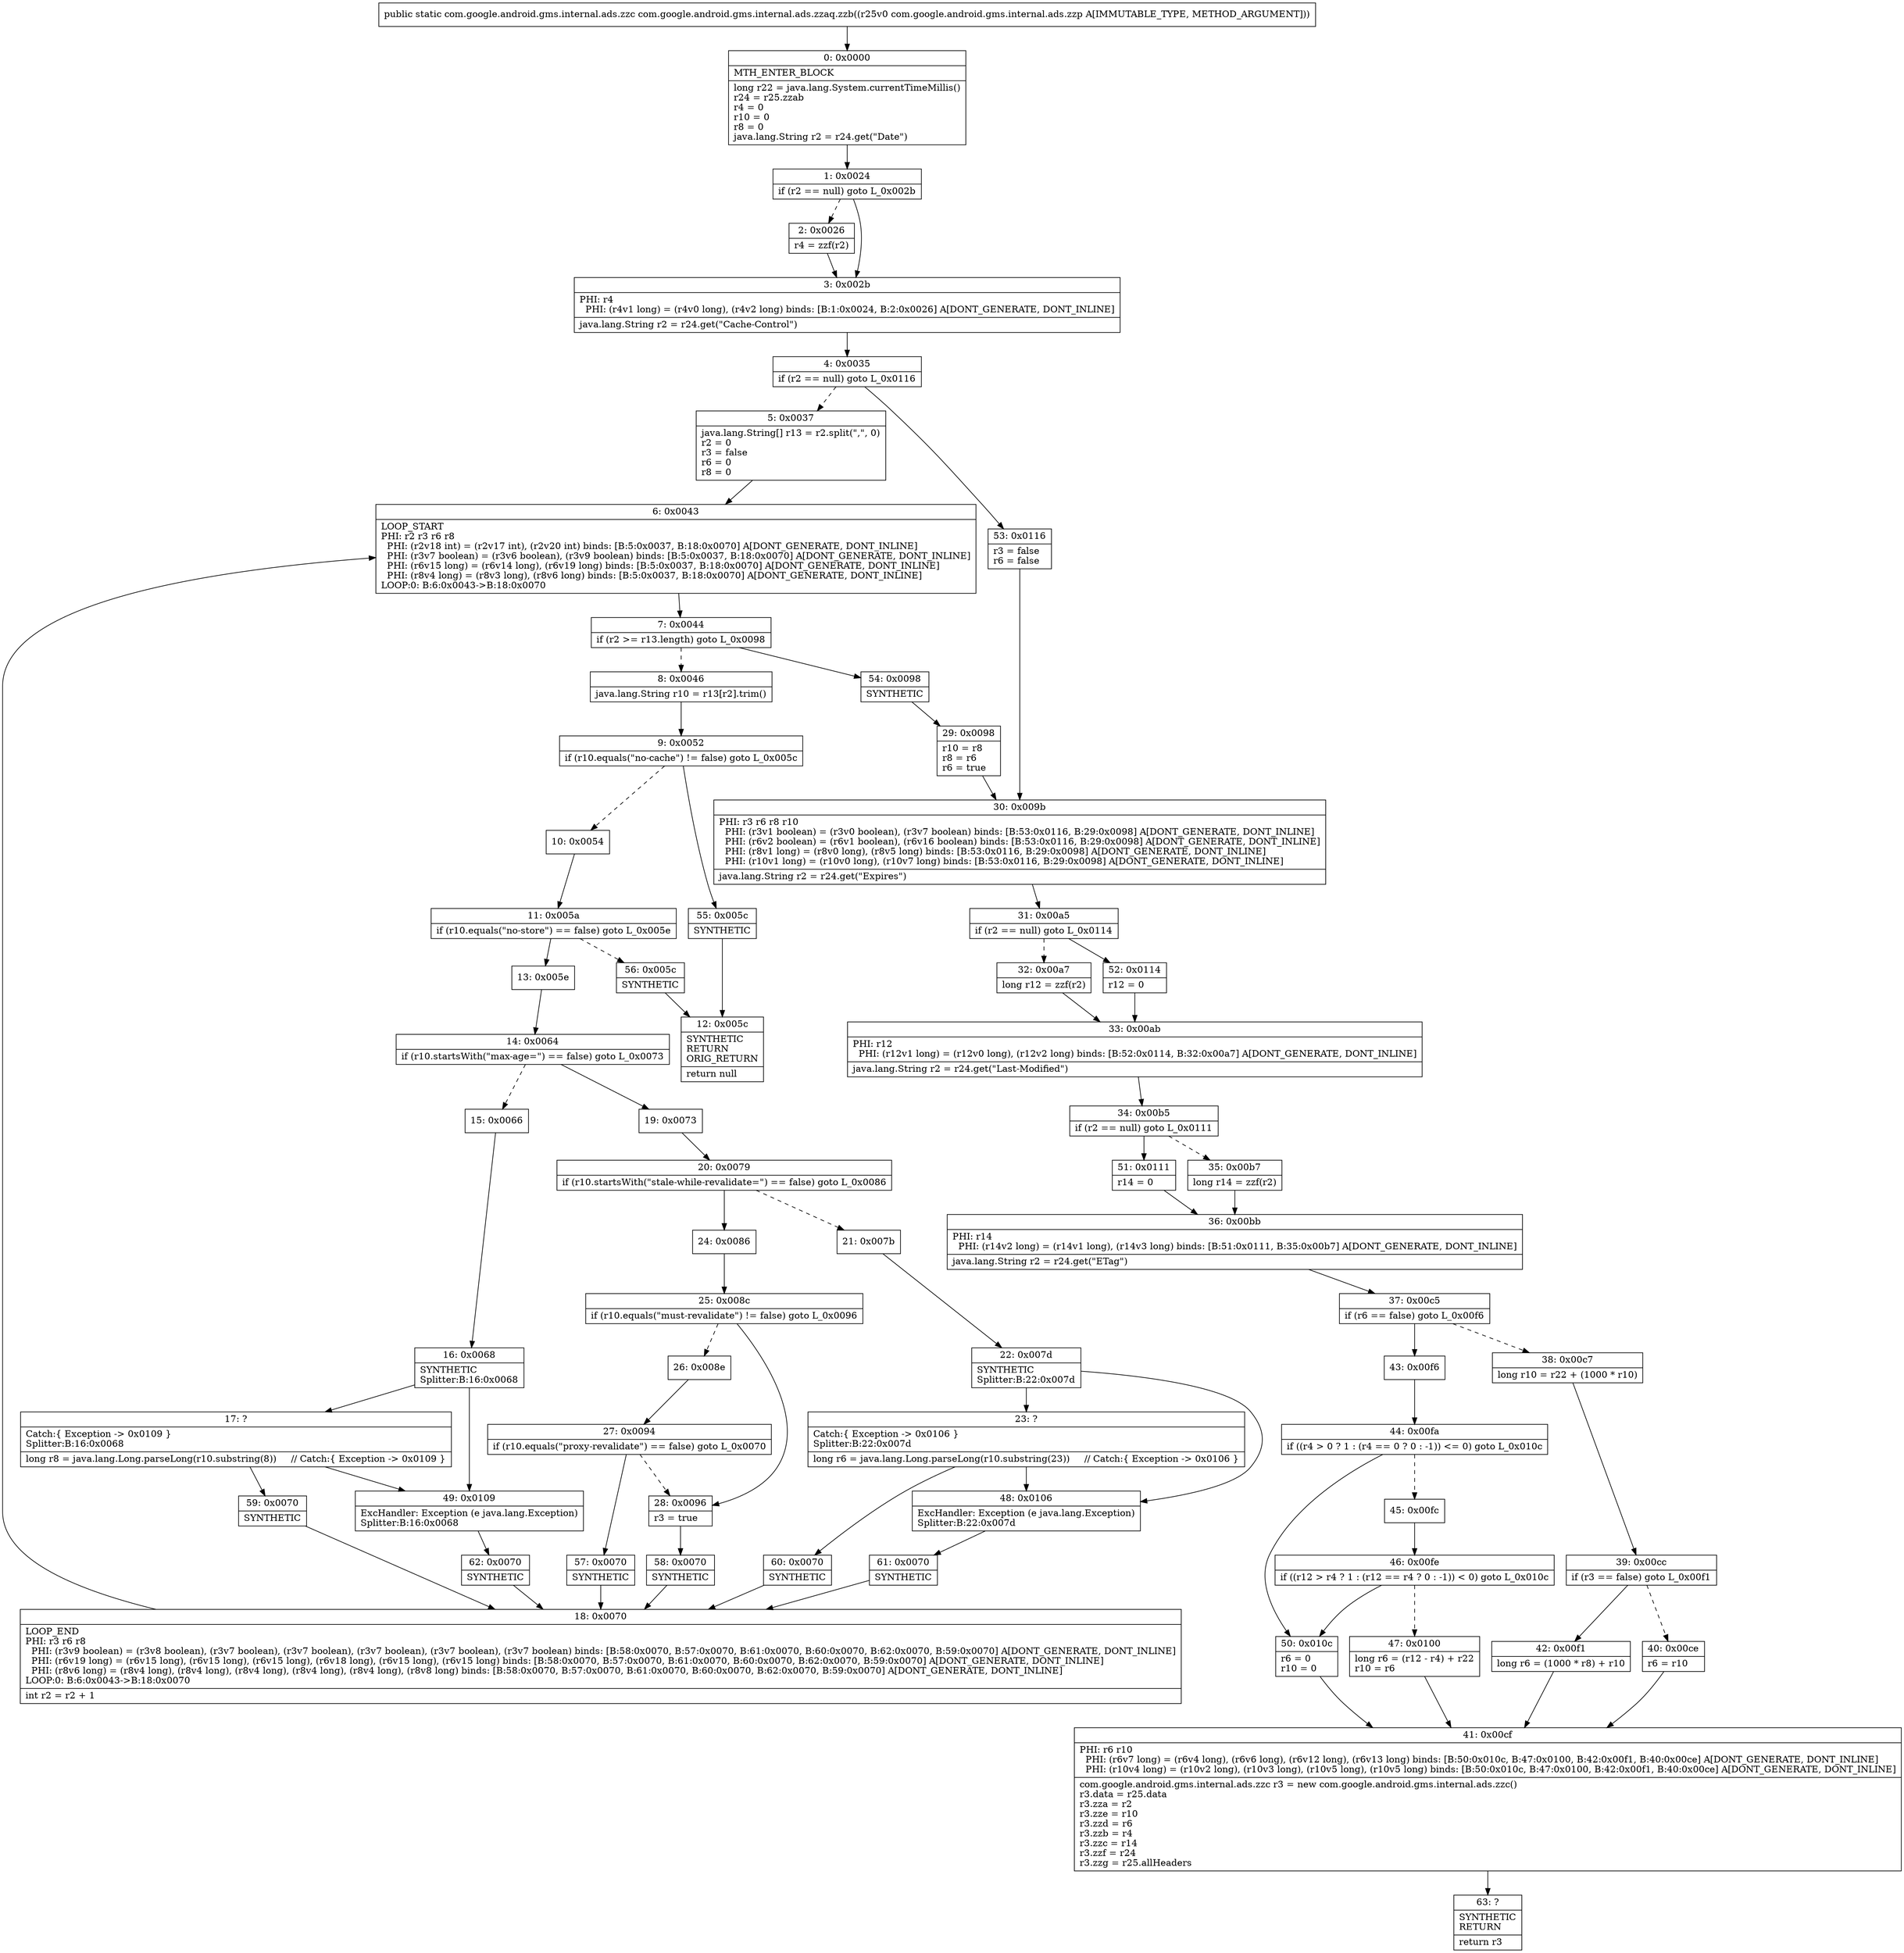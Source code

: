 digraph "CFG forcom.google.android.gms.internal.ads.zzaq.zzb(Lcom\/google\/android\/gms\/internal\/ads\/zzp;)Lcom\/google\/android\/gms\/internal\/ads\/zzc;" {
Node_0 [shape=record,label="{0\:\ 0x0000|MTH_ENTER_BLOCK\l|long r22 = java.lang.System.currentTimeMillis()\lr24 = r25.zzab\lr4 = 0\lr10 = 0\lr8 = 0\ljava.lang.String r2 = r24.get(\"Date\")\l}"];
Node_1 [shape=record,label="{1\:\ 0x0024|if (r2 == null) goto L_0x002b\l}"];
Node_2 [shape=record,label="{2\:\ 0x0026|r4 = zzf(r2)\l}"];
Node_3 [shape=record,label="{3\:\ 0x002b|PHI: r4 \l  PHI: (r4v1 long) = (r4v0 long), (r4v2 long) binds: [B:1:0x0024, B:2:0x0026] A[DONT_GENERATE, DONT_INLINE]\l|java.lang.String r2 = r24.get(\"Cache\-Control\")\l}"];
Node_4 [shape=record,label="{4\:\ 0x0035|if (r2 == null) goto L_0x0116\l}"];
Node_5 [shape=record,label="{5\:\ 0x0037|java.lang.String[] r13 = r2.split(\",\", 0)\lr2 = 0\lr3 = false\lr6 = 0\lr8 = 0\l}"];
Node_6 [shape=record,label="{6\:\ 0x0043|LOOP_START\lPHI: r2 r3 r6 r8 \l  PHI: (r2v18 int) = (r2v17 int), (r2v20 int) binds: [B:5:0x0037, B:18:0x0070] A[DONT_GENERATE, DONT_INLINE]\l  PHI: (r3v7 boolean) = (r3v6 boolean), (r3v9 boolean) binds: [B:5:0x0037, B:18:0x0070] A[DONT_GENERATE, DONT_INLINE]\l  PHI: (r6v15 long) = (r6v14 long), (r6v19 long) binds: [B:5:0x0037, B:18:0x0070] A[DONT_GENERATE, DONT_INLINE]\l  PHI: (r8v4 long) = (r8v3 long), (r8v6 long) binds: [B:5:0x0037, B:18:0x0070] A[DONT_GENERATE, DONT_INLINE]\lLOOP:0: B:6:0x0043\-\>B:18:0x0070\l}"];
Node_7 [shape=record,label="{7\:\ 0x0044|if (r2 \>= r13.length) goto L_0x0098\l}"];
Node_8 [shape=record,label="{8\:\ 0x0046|java.lang.String r10 = r13[r2].trim()\l}"];
Node_9 [shape=record,label="{9\:\ 0x0052|if (r10.equals(\"no\-cache\") != false) goto L_0x005c\l}"];
Node_10 [shape=record,label="{10\:\ 0x0054}"];
Node_11 [shape=record,label="{11\:\ 0x005a|if (r10.equals(\"no\-store\") == false) goto L_0x005e\l}"];
Node_12 [shape=record,label="{12\:\ 0x005c|SYNTHETIC\lRETURN\lORIG_RETURN\l|return null\l}"];
Node_13 [shape=record,label="{13\:\ 0x005e}"];
Node_14 [shape=record,label="{14\:\ 0x0064|if (r10.startsWith(\"max\-age=\") == false) goto L_0x0073\l}"];
Node_15 [shape=record,label="{15\:\ 0x0066}"];
Node_16 [shape=record,label="{16\:\ 0x0068|SYNTHETIC\lSplitter:B:16:0x0068\l}"];
Node_17 [shape=record,label="{17\:\ ?|Catch:\{ Exception \-\> 0x0109 \}\lSplitter:B:16:0x0068\l|long r8 = java.lang.Long.parseLong(r10.substring(8))     \/\/ Catch:\{ Exception \-\> 0x0109 \}\l}"];
Node_18 [shape=record,label="{18\:\ 0x0070|LOOP_END\lPHI: r3 r6 r8 \l  PHI: (r3v9 boolean) = (r3v8 boolean), (r3v7 boolean), (r3v7 boolean), (r3v7 boolean), (r3v7 boolean), (r3v7 boolean) binds: [B:58:0x0070, B:57:0x0070, B:61:0x0070, B:60:0x0070, B:62:0x0070, B:59:0x0070] A[DONT_GENERATE, DONT_INLINE]\l  PHI: (r6v19 long) = (r6v15 long), (r6v15 long), (r6v15 long), (r6v18 long), (r6v15 long), (r6v15 long) binds: [B:58:0x0070, B:57:0x0070, B:61:0x0070, B:60:0x0070, B:62:0x0070, B:59:0x0070] A[DONT_GENERATE, DONT_INLINE]\l  PHI: (r8v6 long) = (r8v4 long), (r8v4 long), (r8v4 long), (r8v4 long), (r8v4 long), (r8v8 long) binds: [B:58:0x0070, B:57:0x0070, B:61:0x0070, B:60:0x0070, B:62:0x0070, B:59:0x0070] A[DONT_GENERATE, DONT_INLINE]\lLOOP:0: B:6:0x0043\-\>B:18:0x0070\l|int r2 = r2 + 1\l}"];
Node_19 [shape=record,label="{19\:\ 0x0073}"];
Node_20 [shape=record,label="{20\:\ 0x0079|if (r10.startsWith(\"stale\-while\-revalidate=\") == false) goto L_0x0086\l}"];
Node_21 [shape=record,label="{21\:\ 0x007b}"];
Node_22 [shape=record,label="{22\:\ 0x007d|SYNTHETIC\lSplitter:B:22:0x007d\l}"];
Node_23 [shape=record,label="{23\:\ ?|Catch:\{ Exception \-\> 0x0106 \}\lSplitter:B:22:0x007d\l|long r6 = java.lang.Long.parseLong(r10.substring(23))     \/\/ Catch:\{ Exception \-\> 0x0106 \}\l}"];
Node_24 [shape=record,label="{24\:\ 0x0086}"];
Node_25 [shape=record,label="{25\:\ 0x008c|if (r10.equals(\"must\-revalidate\") != false) goto L_0x0096\l}"];
Node_26 [shape=record,label="{26\:\ 0x008e}"];
Node_27 [shape=record,label="{27\:\ 0x0094|if (r10.equals(\"proxy\-revalidate\") == false) goto L_0x0070\l}"];
Node_28 [shape=record,label="{28\:\ 0x0096|r3 = true\l}"];
Node_29 [shape=record,label="{29\:\ 0x0098|r10 = r8\lr8 = r6\lr6 = true\l}"];
Node_30 [shape=record,label="{30\:\ 0x009b|PHI: r3 r6 r8 r10 \l  PHI: (r3v1 boolean) = (r3v0 boolean), (r3v7 boolean) binds: [B:53:0x0116, B:29:0x0098] A[DONT_GENERATE, DONT_INLINE]\l  PHI: (r6v2 boolean) = (r6v1 boolean), (r6v16 boolean) binds: [B:53:0x0116, B:29:0x0098] A[DONT_GENERATE, DONT_INLINE]\l  PHI: (r8v1 long) = (r8v0 long), (r8v5 long) binds: [B:53:0x0116, B:29:0x0098] A[DONT_GENERATE, DONT_INLINE]\l  PHI: (r10v1 long) = (r10v0 long), (r10v7 long) binds: [B:53:0x0116, B:29:0x0098] A[DONT_GENERATE, DONT_INLINE]\l|java.lang.String r2 = r24.get(\"Expires\")\l}"];
Node_31 [shape=record,label="{31\:\ 0x00a5|if (r2 == null) goto L_0x0114\l}"];
Node_32 [shape=record,label="{32\:\ 0x00a7|long r12 = zzf(r2)\l}"];
Node_33 [shape=record,label="{33\:\ 0x00ab|PHI: r12 \l  PHI: (r12v1 long) = (r12v0 long), (r12v2 long) binds: [B:52:0x0114, B:32:0x00a7] A[DONT_GENERATE, DONT_INLINE]\l|java.lang.String r2 = r24.get(\"Last\-Modified\")\l}"];
Node_34 [shape=record,label="{34\:\ 0x00b5|if (r2 == null) goto L_0x0111\l}"];
Node_35 [shape=record,label="{35\:\ 0x00b7|long r14 = zzf(r2)\l}"];
Node_36 [shape=record,label="{36\:\ 0x00bb|PHI: r14 \l  PHI: (r14v2 long) = (r14v1 long), (r14v3 long) binds: [B:51:0x0111, B:35:0x00b7] A[DONT_GENERATE, DONT_INLINE]\l|java.lang.String r2 = r24.get(\"ETag\")\l}"];
Node_37 [shape=record,label="{37\:\ 0x00c5|if (r6 == false) goto L_0x00f6\l}"];
Node_38 [shape=record,label="{38\:\ 0x00c7|long r10 = r22 + (1000 * r10)\l}"];
Node_39 [shape=record,label="{39\:\ 0x00cc|if (r3 == false) goto L_0x00f1\l}"];
Node_40 [shape=record,label="{40\:\ 0x00ce|r6 = r10\l}"];
Node_41 [shape=record,label="{41\:\ 0x00cf|PHI: r6 r10 \l  PHI: (r6v7 long) = (r6v4 long), (r6v6 long), (r6v12 long), (r6v13 long) binds: [B:50:0x010c, B:47:0x0100, B:42:0x00f1, B:40:0x00ce] A[DONT_GENERATE, DONT_INLINE]\l  PHI: (r10v4 long) = (r10v2 long), (r10v3 long), (r10v5 long), (r10v5 long) binds: [B:50:0x010c, B:47:0x0100, B:42:0x00f1, B:40:0x00ce] A[DONT_GENERATE, DONT_INLINE]\l|com.google.android.gms.internal.ads.zzc r3 = new com.google.android.gms.internal.ads.zzc()\lr3.data = r25.data\lr3.zza = r2\lr3.zze = r10\lr3.zzd = r6\lr3.zzb = r4\lr3.zzc = r14\lr3.zzf = r24\lr3.zzg = r25.allHeaders\l}"];
Node_42 [shape=record,label="{42\:\ 0x00f1|long r6 = (1000 * r8) + r10\l}"];
Node_43 [shape=record,label="{43\:\ 0x00f6}"];
Node_44 [shape=record,label="{44\:\ 0x00fa|if ((r4 \> 0 ? 1 : (r4 == 0 ? 0 : \-1)) \<= 0) goto L_0x010c\l}"];
Node_45 [shape=record,label="{45\:\ 0x00fc}"];
Node_46 [shape=record,label="{46\:\ 0x00fe|if ((r12 \> r4 ? 1 : (r12 == r4 ? 0 : \-1)) \< 0) goto L_0x010c\l}"];
Node_47 [shape=record,label="{47\:\ 0x0100|long r6 = (r12 \- r4) + r22\lr10 = r6\l}"];
Node_48 [shape=record,label="{48\:\ 0x0106|ExcHandler: Exception (e java.lang.Exception)\lSplitter:B:22:0x007d\l}"];
Node_49 [shape=record,label="{49\:\ 0x0109|ExcHandler: Exception (e java.lang.Exception)\lSplitter:B:16:0x0068\l}"];
Node_50 [shape=record,label="{50\:\ 0x010c|r6 = 0\lr10 = 0\l}"];
Node_51 [shape=record,label="{51\:\ 0x0111|r14 = 0\l}"];
Node_52 [shape=record,label="{52\:\ 0x0114|r12 = 0\l}"];
Node_53 [shape=record,label="{53\:\ 0x0116|r3 = false\lr6 = false\l}"];
Node_54 [shape=record,label="{54\:\ 0x0098|SYNTHETIC\l}"];
Node_55 [shape=record,label="{55\:\ 0x005c|SYNTHETIC\l}"];
Node_56 [shape=record,label="{56\:\ 0x005c|SYNTHETIC\l}"];
Node_57 [shape=record,label="{57\:\ 0x0070|SYNTHETIC\l}"];
Node_58 [shape=record,label="{58\:\ 0x0070|SYNTHETIC\l}"];
Node_59 [shape=record,label="{59\:\ 0x0070|SYNTHETIC\l}"];
Node_60 [shape=record,label="{60\:\ 0x0070|SYNTHETIC\l}"];
Node_61 [shape=record,label="{61\:\ 0x0070|SYNTHETIC\l}"];
Node_62 [shape=record,label="{62\:\ 0x0070|SYNTHETIC\l}"];
Node_63 [shape=record,label="{63\:\ ?|SYNTHETIC\lRETURN\l|return r3\l}"];
MethodNode[shape=record,label="{public static com.google.android.gms.internal.ads.zzc com.google.android.gms.internal.ads.zzaq.zzb((r25v0 com.google.android.gms.internal.ads.zzp A[IMMUTABLE_TYPE, METHOD_ARGUMENT])) }"];
MethodNode -> Node_0;
Node_0 -> Node_1;
Node_1 -> Node_2[style=dashed];
Node_1 -> Node_3;
Node_2 -> Node_3;
Node_3 -> Node_4;
Node_4 -> Node_5[style=dashed];
Node_4 -> Node_53;
Node_5 -> Node_6;
Node_6 -> Node_7;
Node_7 -> Node_8[style=dashed];
Node_7 -> Node_54;
Node_8 -> Node_9;
Node_9 -> Node_10[style=dashed];
Node_9 -> Node_55;
Node_10 -> Node_11;
Node_11 -> Node_13;
Node_11 -> Node_56[style=dashed];
Node_13 -> Node_14;
Node_14 -> Node_15[style=dashed];
Node_14 -> Node_19;
Node_15 -> Node_16;
Node_16 -> Node_17;
Node_16 -> Node_49;
Node_17 -> Node_49;
Node_17 -> Node_59;
Node_18 -> Node_6;
Node_19 -> Node_20;
Node_20 -> Node_21[style=dashed];
Node_20 -> Node_24;
Node_21 -> Node_22;
Node_22 -> Node_23;
Node_22 -> Node_48;
Node_23 -> Node_48;
Node_23 -> Node_60;
Node_24 -> Node_25;
Node_25 -> Node_26[style=dashed];
Node_25 -> Node_28;
Node_26 -> Node_27;
Node_27 -> Node_28[style=dashed];
Node_27 -> Node_57;
Node_28 -> Node_58;
Node_29 -> Node_30;
Node_30 -> Node_31;
Node_31 -> Node_32[style=dashed];
Node_31 -> Node_52;
Node_32 -> Node_33;
Node_33 -> Node_34;
Node_34 -> Node_35[style=dashed];
Node_34 -> Node_51;
Node_35 -> Node_36;
Node_36 -> Node_37;
Node_37 -> Node_38[style=dashed];
Node_37 -> Node_43;
Node_38 -> Node_39;
Node_39 -> Node_40[style=dashed];
Node_39 -> Node_42;
Node_40 -> Node_41;
Node_41 -> Node_63;
Node_42 -> Node_41;
Node_43 -> Node_44;
Node_44 -> Node_45[style=dashed];
Node_44 -> Node_50;
Node_45 -> Node_46;
Node_46 -> Node_47[style=dashed];
Node_46 -> Node_50;
Node_47 -> Node_41;
Node_48 -> Node_61;
Node_49 -> Node_62;
Node_50 -> Node_41;
Node_51 -> Node_36;
Node_52 -> Node_33;
Node_53 -> Node_30;
Node_54 -> Node_29;
Node_55 -> Node_12;
Node_56 -> Node_12;
Node_57 -> Node_18;
Node_58 -> Node_18;
Node_59 -> Node_18;
Node_60 -> Node_18;
Node_61 -> Node_18;
Node_62 -> Node_18;
}

